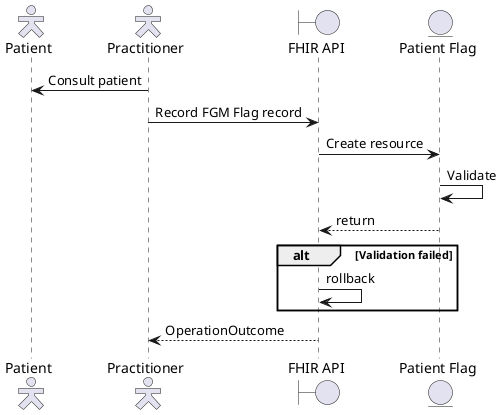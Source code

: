 @startuml

skinparam actorStyle hollow

actor        "Patient"          as pat
actor        "Practitioner"     as pra
boundary     "FHIR API"         as api
entity       "Patient Flag"     as flg

pra ->  pat : Consult patient
pra ->  api : Record FGM Flag record
api ->  flg : Create resource
flg ->  flg : Validate
api <-- flg : return
alt Validation failed
  api -> api : rollback
end

pra <-- api : OperationOutcome

@enduml